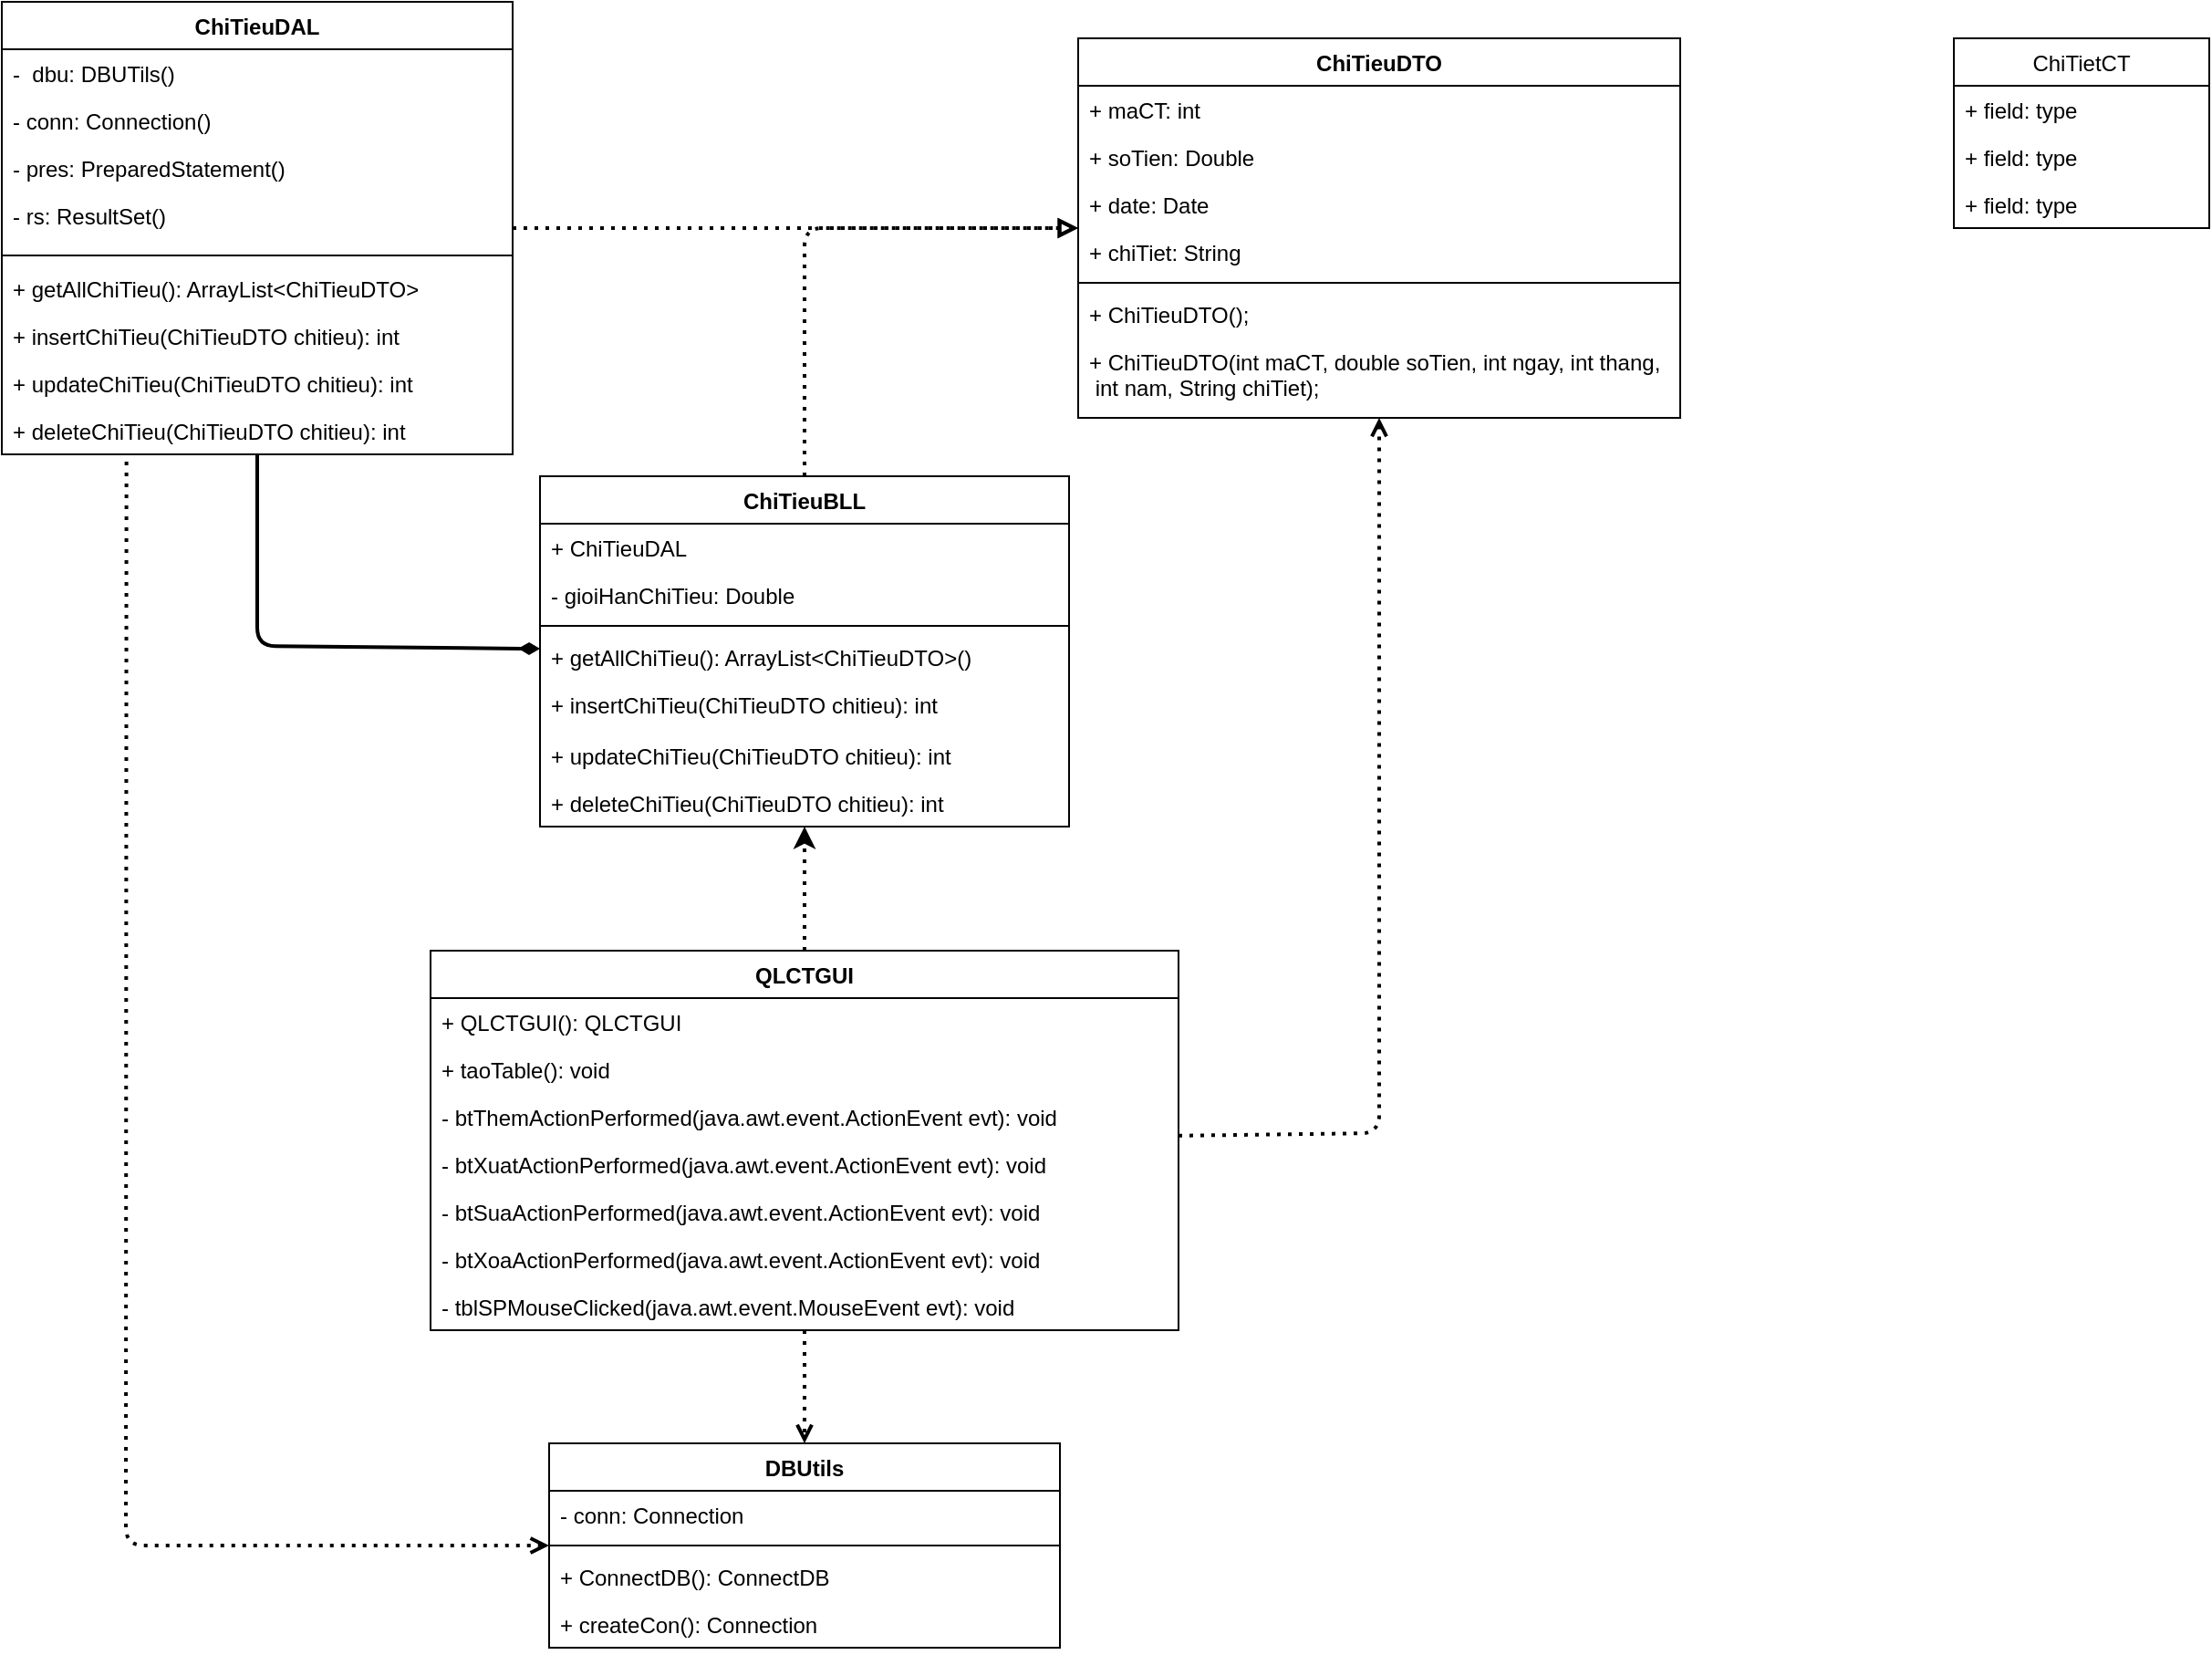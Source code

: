 <mxfile version="14.7.7" type="github">
  <diagram id="E7p46zmwXC4tNXd8jsAR" name="Page-1">
    <mxGraphModel dx="2333" dy="781" grid="1" gridSize="10" guides="1" tooltips="1" connect="1" arrows="1" fold="1" page="1" pageScale="1" pageWidth="850" pageHeight="1100" math="0" shadow="0">
      <root>
        <mxCell id="0" />
        <mxCell id="1" parent="0" />
        <mxCell id="-UzbbC5Cm0HuVs2AoaGU-1" value="ChiTieuDTO" style="swimlane;fontStyle=1;align=center;verticalAlign=top;childLayout=stackLayout;horizontal=1;startSize=26;horizontalStack=0;resizeParent=1;resizeParentMax=0;resizeLast=0;collapsible=1;marginBottom=0;" parent="1" vertex="1">
          <mxGeometry x="330" y="60" width="330" height="208" as="geometry" />
        </mxCell>
        <mxCell id="7xS4dSEuNHX6Ny65K52u-7" value="+ maCT: int" style="text;strokeColor=none;fillColor=none;align=left;verticalAlign=top;spacingLeft=4;spacingRight=4;overflow=hidden;rotatable=0;points=[[0,0.5],[1,0.5]];portConstraint=eastwest;" parent="-UzbbC5Cm0HuVs2AoaGU-1" vertex="1">
          <mxGeometry y="26" width="330" height="26" as="geometry" />
        </mxCell>
        <mxCell id="-UzbbC5Cm0HuVs2AoaGU-2" value="+ soTien: Double" style="text;strokeColor=none;fillColor=none;align=left;verticalAlign=top;spacingLeft=4;spacingRight=4;overflow=hidden;rotatable=0;points=[[0,0.5],[1,0.5]];portConstraint=eastwest;" parent="-UzbbC5Cm0HuVs2AoaGU-1" vertex="1">
          <mxGeometry y="52" width="330" height="26" as="geometry" />
        </mxCell>
        <mxCell id="-UzbbC5Cm0HuVs2AoaGU-5" value="+ date: Date" style="text;strokeColor=none;fillColor=none;align=left;verticalAlign=top;spacingLeft=4;spacingRight=4;overflow=hidden;rotatable=0;points=[[0,0.5],[1,0.5]];portConstraint=eastwest;" parent="-UzbbC5Cm0HuVs2AoaGU-1" vertex="1">
          <mxGeometry y="78" width="330" height="26" as="geometry" />
        </mxCell>
        <mxCell id="aImvH2YiYIwHe-dZgJxx-9" value="+ chiTiet: String" style="text;strokeColor=none;fillColor=none;align=left;verticalAlign=top;spacingLeft=4;spacingRight=4;overflow=hidden;rotatable=0;points=[[0,0.5],[1,0.5]];portConstraint=eastwest;" parent="-UzbbC5Cm0HuVs2AoaGU-1" vertex="1">
          <mxGeometry y="104" width="330" height="26" as="geometry" />
        </mxCell>
        <mxCell id="-UzbbC5Cm0HuVs2AoaGU-3" value="" style="line;strokeWidth=1;fillColor=none;align=left;verticalAlign=middle;spacingTop=-1;spacingLeft=3;spacingRight=3;rotatable=0;labelPosition=right;points=[];portConstraint=eastwest;" parent="-UzbbC5Cm0HuVs2AoaGU-1" vertex="1">
          <mxGeometry y="130" width="330" height="8" as="geometry" />
        </mxCell>
        <mxCell id="aImvH2YiYIwHe-dZgJxx-7" value="+ ChiTieuDTO();" style="text;strokeColor=none;fillColor=none;align=left;verticalAlign=top;spacingLeft=4;spacingRight=4;overflow=hidden;rotatable=0;points=[[0,0.5],[1,0.5]];portConstraint=eastwest;" parent="-UzbbC5Cm0HuVs2AoaGU-1" vertex="1">
          <mxGeometry y="138" width="330" height="26" as="geometry" />
        </mxCell>
        <mxCell id="34Bbni980nFAeHRUJE3C-2" value="+ ChiTieuDTO(int maCT, double soTien, int ngay, int thang,&#xa; int nam, String chiTiet);&#xa;" style="text;strokeColor=none;fillColor=none;align=left;verticalAlign=top;spacingLeft=4;spacingRight=4;overflow=hidden;rotatable=0;points=[[0,0.5],[1,0.5]];portConstraint=eastwest;" parent="-UzbbC5Cm0HuVs2AoaGU-1" vertex="1">
          <mxGeometry y="164" width="330" height="44" as="geometry" />
        </mxCell>
        <mxCell id="-UzbbC5Cm0HuVs2AoaGU-15" value="ChiTieuBLL" style="swimlane;fontStyle=1;align=center;verticalAlign=top;childLayout=stackLayout;horizontal=1;startSize=26;horizontalStack=0;resizeParent=1;resizeParentMax=0;resizeLast=0;collapsible=1;marginBottom=0;" parent="1" vertex="1">
          <mxGeometry x="35" y="300" width="290" height="192" as="geometry" />
        </mxCell>
        <mxCell id="-UzbbC5Cm0HuVs2AoaGU-16" value="+ ChiTieuDAL" style="text;strokeColor=none;fillColor=none;align=left;verticalAlign=top;spacingLeft=4;spacingRight=4;overflow=hidden;rotatable=0;points=[[0,0.5],[1,0.5]];portConstraint=eastwest;" parent="-UzbbC5Cm0HuVs2AoaGU-15" vertex="1">
          <mxGeometry y="26" width="290" height="26" as="geometry" />
        </mxCell>
        <mxCell id="aImvH2YiYIwHe-dZgJxx-5" value="- gioiHanChiTieu: Double" style="text;strokeColor=none;fillColor=none;align=left;verticalAlign=top;spacingLeft=4;spacingRight=4;overflow=hidden;rotatable=0;points=[[0,0.5],[1,0.5]];portConstraint=eastwest;" parent="-UzbbC5Cm0HuVs2AoaGU-15" vertex="1">
          <mxGeometry y="52" width="290" height="26" as="geometry" />
        </mxCell>
        <mxCell id="-UzbbC5Cm0HuVs2AoaGU-17" value="" style="line;strokeWidth=1;fillColor=none;align=left;verticalAlign=middle;spacingTop=-1;spacingLeft=3;spacingRight=3;rotatable=0;labelPosition=right;points=[];portConstraint=eastwest;" parent="-UzbbC5Cm0HuVs2AoaGU-15" vertex="1">
          <mxGeometry y="78" width="290" height="8" as="geometry" />
        </mxCell>
        <mxCell id="7xS4dSEuNHX6Ny65K52u-8" value="+ getAllChiTieu(): ArrayList&lt;ChiTieuDTO&gt;()" style="text;strokeColor=none;fillColor=none;align=left;verticalAlign=top;spacingLeft=4;spacingRight=4;overflow=hidden;rotatable=0;points=[[0,0.5],[1,0.5]];portConstraint=eastwest;" parent="-UzbbC5Cm0HuVs2AoaGU-15" vertex="1">
          <mxGeometry y="86" width="290" height="26" as="geometry" />
        </mxCell>
        <mxCell id="7xS4dSEuNHX6Ny65K52u-9" value="+ insertChiTieu(ChiTieuDTO chitieu): int" style="text;strokeColor=none;fillColor=none;align=left;verticalAlign=top;spacingLeft=4;spacingRight=4;overflow=hidden;rotatable=0;points=[[0,0.5],[1,0.5]];portConstraint=eastwest;" parent="-UzbbC5Cm0HuVs2AoaGU-15" vertex="1">
          <mxGeometry y="112" width="290" height="28" as="geometry" />
        </mxCell>
        <mxCell id="DQBr2UIi2GQ9E6tzGRL7-23" value="+ updateChiTieu(ChiTieuDTO chitieu): int" style="text;strokeColor=none;fillColor=none;align=left;verticalAlign=top;spacingLeft=4;spacingRight=4;overflow=hidden;rotatable=0;points=[[0,0.5],[1,0.5]];portConstraint=eastwest;" parent="-UzbbC5Cm0HuVs2AoaGU-15" vertex="1">
          <mxGeometry y="140" width="290" height="26" as="geometry" />
        </mxCell>
        <mxCell id="DQBr2UIi2GQ9E6tzGRL7-24" value="+ deleteChiTieu(ChiTieuDTO chitieu): int" style="text;strokeColor=none;fillColor=none;align=left;verticalAlign=top;spacingLeft=4;spacingRight=4;overflow=hidden;rotatable=0;points=[[0,0.5],[1,0.5]];portConstraint=eastwest;" parent="-UzbbC5Cm0HuVs2AoaGU-15" vertex="1">
          <mxGeometry y="166" width="290" height="26" as="geometry" />
        </mxCell>
        <mxCell id="M2NKCT_LfHTm3o3uXUaF-5" value="DBUtils" style="swimlane;fontStyle=1;align=center;verticalAlign=top;childLayout=stackLayout;horizontal=1;startSize=26;horizontalStack=0;resizeParent=1;resizeParentMax=0;resizeLast=0;collapsible=1;marginBottom=0;" parent="1" vertex="1">
          <mxGeometry x="40" y="830" width="280" height="112" as="geometry" />
        </mxCell>
        <mxCell id="M2NKCT_LfHTm3o3uXUaF-6" value="- conn: Connection" style="text;strokeColor=none;fillColor=none;align=left;verticalAlign=top;spacingLeft=4;spacingRight=4;overflow=hidden;rotatable=0;points=[[0,0.5],[1,0.5]];portConstraint=eastwest;" parent="M2NKCT_LfHTm3o3uXUaF-5" vertex="1">
          <mxGeometry y="26" width="280" height="26" as="geometry" />
        </mxCell>
        <mxCell id="M2NKCT_LfHTm3o3uXUaF-7" value="" style="line;strokeWidth=1;fillColor=none;align=left;verticalAlign=middle;spacingTop=-1;spacingLeft=3;spacingRight=3;rotatable=0;labelPosition=right;points=[];portConstraint=eastwest;" parent="M2NKCT_LfHTm3o3uXUaF-5" vertex="1">
          <mxGeometry y="52" width="280" height="8" as="geometry" />
        </mxCell>
        <mxCell id="M2NKCT_LfHTm3o3uXUaF-17" value="+ ConnectDB(): ConnectDB" style="text;strokeColor=none;fillColor=none;align=left;verticalAlign=top;spacingLeft=4;spacingRight=4;overflow=hidden;rotatable=0;points=[[0,0.5],[1,0.5]];portConstraint=eastwest;" parent="M2NKCT_LfHTm3o3uXUaF-5" vertex="1">
          <mxGeometry y="60" width="280" height="26" as="geometry" />
        </mxCell>
        <mxCell id="M2NKCT_LfHTm3o3uXUaF-8" value="+ createCon(): Connection" style="text;strokeColor=none;fillColor=none;align=left;verticalAlign=top;spacingLeft=4;spacingRight=4;overflow=hidden;rotatable=0;points=[[0,0.5],[1,0.5]];portConstraint=eastwest;" parent="M2NKCT_LfHTm3o3uXUaF-5" vertex="1">
          <mxGeometry y="86" width="280" height="26" as="geometry" />
        </mxCell>
        <mxCell id="M2NKCT_LfHTm3o3uXUaF-9" value="QLCTGUI" style="swimlane;fontStyle=1;childLayout=stackLayout;horizontal=1;startSize=26;fillColor=none;horizontalStack=0;resizeParent=1;resizeParentMax=0;resizeLast=0;collapsible=1;marginBottom=0;" parent="1" vertex="1">
          <mxGeometry x="-25" y="560" width="410" height="208" as="geometry" />
        </mxCell>
        <mxCell id="M2NKCT_LfHTm3o3uXUaF-11" value="+ QLCTGUI(): QLCTGUI" style="text;strokeColor=none;fillColor=none;align=left;verticalAlign=top;spacingLeft=4;spacingRight=4;overflow=hidden;rotatable=0;points=[[0,0.5],[1,0.5]];portConstraint=eastwest;" parent="M2NKCT_LfHTm3o3uXUaF-9" vertex="1">
          <mxGeometry y="26" width="410" height="26" as="geometry" />
        </mxCell>
        <mxCell id="M2NKCT_LfHTm3o3uXUaF-10" value="+ taoTable(): void" style="text;strokeColor=none;fillColor=none;align=left;verticalAlign=top;spacingLeft=4;spacingRight=4;overflow=hidden;rotatable=0;points=[[0,0.5],[1,0.5]];portConstraint=eastwest;" parent="M2NKCT_LfHTm3o3uXUaF-9" vertex="1">
          <mxGeometry y="52" width="410" height="26" as="geometry" />
        </mxCell>
        <mxCell id="M2NKCT_LfHTm3o3uXUaF-12" value="- btThemActionPerformed(java.awt.event.ActionEvent evt): void" style="text;strokeColor=none;fillColor=none;align=left;verticalAlign=top;spacingLeft=4;spacingRight=4;overflow=hidden;rotatable=0;points=[[0,0.5],[1,0.5]];portConstraint=eastwest;" parent="M2NKCT_LfHTm3o3uXUaF-9" vertex="1">
          <mxGeometry y="78" width="410" height="26" as="geometry" />
        </mxCell>
        <mxCell id="M2NKCT_LfHTm3o3uXUaF-15" value="- btXuatActionPerformed(java.awt.event.ActionEvent evt): void" style="text;strokeColor=none;fillColor=none;align=left;verticalAlign=top;spacingLeft=4;spacingRight=4;overflow=hidden;rotatable=0;points=[[0,0.5],[1,0.5]];portConstraint=eastwest;" parent="M2NKCT_LfHTm3o3uXUaF-9" vertex="1">
          <mxGeometry y="104" width="410" height="26" as="geometry" />
        </mxCell>
        <mxCell id="M2NKCT_LfHTm3o3uXUaF-14" value="- btSuaActionPerformed(java.awt.event.ActionEvent evt): void" style="text;strokeColor=none;fillColor=none;align=left;verticalAlign=top;spacingLeft=4;spacingRight=4;overflow=hidden;rotatable=0;points=[[0,0.5],[1,0.5]];portConstraint=eastwest;" parent="M2NKCT_LfHTm3o3uXUaF-9" vertex="1">
          <mxGeometry y="130" width="410" height="26" as="geometry" />
        </mxCell>
        <mxCell id="M2NKCT_LfHTm3o3uXUaF-13" value="- btXoaActionPerformed(java.awt.event.ActionEvent evt): void" style="text;strokeColor=none;fillColor=none;align=left;verticalAlign=top;spacingLeft=4;spacingRight=4;overflow=hidden;rotatable=0;points=[[0,0.5],[1,0.5]];portConstraint=eastwest;" parent="M2NKCT_LfHTm3o3uXUaF-9" vertex="1">
          <mxGeometry y="156" width="410" height="26" as="geometry" />
        </mxCell>
        <mxCell id="M2NKCT_LfHTm3o3uXUaF-16" value="- tblSPMouseClicked(java.awt.event.MouseEvent evt): void" style="text;strokeColor=none;fillColor=none;align=left;verticalAlign=top;spacingLeft=4;spacingRight=4;overflow=hidden;rotatable=0;points=[[0,0.5],[1,0.5]];portConstraint=eastwest;" parent="M2NKCT_LfHTm3o3uXUaF-9" vertex="1">
          <mxGeometry y="182" width="410" height="26" as="geometry" />
        </mxCell>
        <mxCell id="M2NKCT_LfHTm3o3uXUaF-18" value="ChiTieuDAL" style="swimlane;fontStyle=1;childLayout=stackLayout;horizontal=1;startSize=26;fillColor=none;horizontalStack=0;resizeParent=1;resizeParentMax=0;resizeLast=0;collapsible=1;marginBottom=0;" parent="1" vertex="1">
          <mxGeometry x="-260" y="40" width="280" height="248" as="geometry" />
        </mxCell>
        <mxCell id="M2NKCT_LfHTm3o3uXUaF-19" value="-  dbu: DBUTils()   " style="text;strokeColor=none;fillColor=none;align=left;verticalAlign=top;spacingLeft=4;spacingRight=4;overflow=hidden;rotatable=0;points=[[0,0.5],[1,0.5]];portConstraint=eastwest;" parent="M2NKCT_LfHTm3o3uXUaF-18" vertex="1">
          <mxGeometry y="26" width="280" height="26" as="geometry" />
        </mxCell>
        <mxCell id="M2NKCT_LfHTm3o3uXUaF-20" value="- conn: Connection()" style="text;strokeColor=none;fillColor=none;align=left;verticalAlign=top;spacingLeft=4;spacingRight=4;overflow=hidden;rotatable=0;points=[[0,0.5],[1,0.5]];portConstraint=eastwest;" parent="M2NKCT_LfHTm3o3uXUaF-18" vertex="1">
          <mxGeometry y="52" width="280" height="26" as="geometry" />
        </mxCell>
        <mxCell id="M2NKCT_LfHTm3o3uXUaF-21" value="- pres: PreparedStatement()" style="text;strokeColor=none;fillColor=none;align=left;verticalAlign=top;spacingLeft=4;spacingRight=4;overflow=hidden;rotatable=0;points=[[0,0.5],[1,0.5]];portConstraint=eastwest;" parent="M2NKCT_LfHTm3o3uXUaF-18" vertex="1">
          <mxGeometry y="78" width="280" height="26" as="geometry" />
        </mxCell>
        <mxCell id="d_IoubsPkYWPcNuLhl1Q-1" value="- rs: ResultSet()" style="text;strokeColor=none;fillColor=none;spacingLeft=4;spacingRight=4;overflow=hidden;rotatable=0;points=[[0,0.5],[1,0.5]];portConstraint=eastwest;fontSize=12;" parent="M2NKCT_LfHTm3o3uXUaF-18" vertex="1">
          <mxGeometry y="104" width="280" height="30" as="geometry" />
        </mxCell>
        <mxCell id="d_IoubsPkYWPcNuLhl1Q-2" value="" style="line;strokeWidth=1;rotatable=0;dashed=0;labelPosition=right;align=left;verticalAlign=middle;spacingTop=0;spacingLeft=6;points=[];portConstraint=eastwest;" parent="M2NKCT_LfHTm3o3uXUaF-18" vertex="1">
          <mxGeometry y="134" width="280" height="10" as="geometry" />
        </mxCell>
        <mxCell id="d_IoubsPkYWPcNuLhl1Q-3" value="+ getAllChiTieu(): ArrayList&lt;ChiTieuDTO&gt;" style="text;strokeColor=none;fillColor=none;align=left;verticalAlign=top;spacingLeft=4;spacingRight=4;overflow=hidden;rotatable=0;points=[[0,0.5],[1,0.5]];portConstraint=eastwest;" parent="M2NKCT_LfHTm3o3uXUaF-18" vertex="1">
          <mxGeometry y="144" width="280" height="26" as="geometry" />
        </mxCell>
        <mxCell id="d_IoubsPkYWPcNuLhl1Q-5" value="+ insertChiTieu(ChiTieuDTO chitieu): int" style="text;strokeColor=none;fillColor=none;align=left;verticalAlign=top;spacingLeft=4;spacingRight=4;overflow=hidden;rotatable=0;points=[[0,0.5],[1,0.5]];portConstraint=eastwest;" parent="M2NKCT_LfHTm3o3uXUaF-18" vertex="1">
          <mxGeometry y="170" width="280" height="26" as="geometry" />
        </mxCell>
        <mxCell id="d_IoubsPkYWPcNuLhl1Q-4" value="+ updateChiTieu(ChiTieuDTO chitieu): int" style="text;strokeColor=none;fillColor=none;align=left;verticalAlign=top;spacingLeft=4;spacingRight=4;overflow=hidden;rotatable=0;points=[[0,0.5],[1,0.5]];portConstraint=eastwest;" parent="M2NKCT_LfHTm3o3uXUaF-18" vertex="1">
          <mxGeometry y="196" width="280" height="26" as="geometry" />
        </mxCell>
        <mxCell id="d_IoubsPkYWPcNuLhl1Q-6" value="+ deleteChiTieu(ChiTieuDTO chitieu): int" style="text;strokeColor=none;fillColor=none;align=left;verticalAlign=top;spacingLeft=4;spacingRight=4;overflow=hidden;rotatable=0;points=[[0,0.5],[1,0.5]];portConstraint=eastwest;" parent="M2NKCT_LfHTm3o3uXUaF-18" vertex="1">
          <mxGeometry y="222" width="280" height="26" as="geometry" />
        </mxCell>
        <mxCell id="DQBr2UIi2GQ9E6tzGRL7-12" value="" style="endArrow=block;html=1;exitX=0.5;exitY=0;exitDx=0;exitDy=0;endFill=0;strokeWidth=2;dashed=1;dashPattern=1 2;" parent="1" source="-UzbbC5Cm0HuVs2AoaGU-15" target="-UzbbC5Cm0HuVs2AoaGU-1" edge="1">
          <mxGeometry width="50" height="50" relative="1" as="geometry">
            <mxPoint x="540" y="390" as="sourcePoint" />
            <mxPoint x="290" y="330" as="targetPoint" />
            <Array as="points">
              <mxPoint x="180" y="164" />
            </Array>
          </mxGeometry>
        </mxCell>
        <mxCell id="DQBr2UIi2GQ9E6tzGRL7-14" value="" style="endArrow=block;html=1;endFill=0;strokeWidth=2;dashed=1;dashPattern=1 2;" parent="1" source="M2NKCT_LfHTm3o3uXUaF-18" target="-UzbbC5Cm0HuVs2AoaGU-1" edge="1">
          <mxGeometry width="50" height="50" relative="1" as="geometry">
            <mxPoint x="240" y="280" as="sourcePoint" />
            <mxPoint x="290" y="230" as="targetPoint" />
          </mxGeometry>
        </mxCell>
        <mxCell id="DQBr2UIi2GQ9E6tzGRL7-17" value="" style="endArrow=diamondThin;html=1;strokeWidth=2;endFill=1;" parent="1" source="M2NKCT_LfHTm3o3uXUaF-18" target="-UzbbC5Cm0HuVs2AoaGU-15" edge="1">
          <mxGeometry width="50" height="50" relative="1" as="geometry">
            <mxPoint x="20" y="330" as="sourcePoint" />
            <mxPoint x="290" y="330" as="targetPoint" />
            <Array as="points">
              <mxPoint x="-120" y="393" />
            </Array>
          </mxGeometry>
        </mxCell>
        <mxCell id="DQBr2UIi2GQ9E6tzGRL7-18" value="" style="endArrow=open;html=1;dashed=1;dashPattern=1 2;exitX=0.244;exitY=1.154;exitDx=0;exitDy=0;exitPerimeter=0;strokeWidth=2;endFill=0;" parent="1" source="d_IoubsPkYWPcNuLhl1Q-6" target="M2NKCT_LfHTm3o3uXUaF-5" edge="1">
          <mxGeometry width="50" height="50" relative="1" as="geometry">
            <mxPoint x="240" y="680" as="sourcePoint" />
            <mxPoint x="290" y="630" as="targetPoint" />
            <Array as="points">
              <mxPoint x="-192" y="886" />
            </Array>
          </mxGeometry>
        </mxCell>
        <mxCell id="DQBr2UIi2GQ9E6tzGRL7-19" value="" style="endArrow=open;html=1;dashed=1;dashPattern=1 2;strokeWidth=2;endFill=0;" parent="1" source="M2NKCT_LfHTm3o3uXUaF-9" target="M2NKCT_LfHTm3o3uXUaF-5" edge="1">
          <mxGeometry width="50" height="50" relative="1" as="geometry">
            <mxPoint x="240" y="780" as="sourcePoint" />
            <mxPoint x="290" y="730" as="targetPoint" />
          </mxGeometry>
        </mxCell>
        <mxCell id="DQBr2UIi2GQ9E6tzGRL7-21" value="" style="endArrow=open;html=1;dashed=1;dashPattern=1 2;strokeWidth=2;endFill=0;" parent="1" source="M2NKCT_LfHTm3o3uXUaF-9" target="-UzbbC5Cm0HuVs2AoaGU-1" edge="1">
          <mxGeometry width="50" height="50" relative="1" as="geometry">
            <mxPoint x="240" y="580" as="sourcePoint" />
            <mxPoint x="290" y="530" as="targetPoint" />
            <Array as="points">
              <mxPoint x="495" y="660" />
            </Array>
          </mxGeometry>
        </mxCell>
        <mxCell id="DQBr2UIi2GQ9E6tzGRL7-22" value="" style="endArrow=classic;html=1;dashed=1;dashPattern=1 2;strokeWidth=2;" parent="1" source="M2NKCT_LfHTm3o3uXUaF-9" target="-UzbbC5Cm0HuVs2AoaGU-15" edge="1">
          <mxGeometry width="50" height="50" relative="1" as="geometry">
            <mxPoint x="240" y="480" as="sourcePoint" />
            <mxPoint x="290" y="430" as="targetPoint" />
          </mxGeometry>
        </mxCell>
        <mxCell id="NDVTb8Vg8YuAQ024tF_7-1" value="ChiTietCT" style="swimlane;fontStyle=0;childLayout=stackLayout;horizontal=1;startSize=26;fillColor=none;horizontalStack=0;resizeParent=1;resizeParentMax=0;resizeLast=0;collapsible=1;marginBottom=0;" vertex="1" parent="1">
          <mxGeometry x="810" y="60" width="140" height="104" as="geometry" />
        </mxCell>
        <mxCell id="NDVTb8Vg8YuAQ024tF_7-2" value="+ field: type" style="text;strokeColor=none;fillColor=none;align=left;verticalAlign=top;spacingLeft=4;spacingRight=4;overflow=hidden;rotatable=0;points=[[0,0.5],[1,0.5]];portConstraint=eastwest;" vertex="1" parent="NDVTb8Vg8YuAQ024tF_7-1">
          <mxGeometry y="26" width="140" height="26" as="geometry" />
        </mxCell>
        <mxCell id="NDVTb8Vg8YuAQ024tF_7-3" value="+ field: type" style="text;strokeColor=none;fillColor=none;align=left;verticalAlign=top;spacingLeft=4;spacingRight=4;overflow=hidden;rotatable=0;points=[[0,0.5],[1,0.5]];portConstraint=eastwest;" vertex="1" parent="NDVTb8Vg8YuAQ024tF_7-1">
          <mxGeometry y="52" width="140" height="26" as="geometry" />
        </mxCell>
        <mxCell id="NDVTb8Vg8YuAQ024tF_7-4" value="+ field: type" style="text;strokeColor=none;fillColor=none;align=left;verticalAlign=top;spacingLeft=4;spacingRight=4;overflow=hidden;rotatable=0;points=[[0,0.5],[1,0.5]];portConstraint=eastwest;" vertex="1" parent="NDVTb8Vg8YuAQ024tF_7-1">
          <mxGeometry y="78" width="140" height="26" as="geometry" />
        </mxCell>
      </root>
    </mxGraphModel>
  </diagram>
</mxfile>
